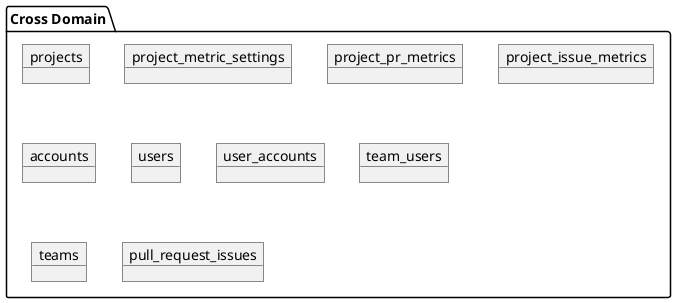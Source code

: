 @startuml
'https://plantuml.com/object-diagram

package "Cross Domain"{
    object "projects" as projects
    object "project_metric_settings" as project_metric_settings
    object "project_pr_metrics" as project_pr_metrics
    object "project_issue_metrics" as project_issue_metrics

    object "accounts" as accounts

    object "users" as users
    object "user_accounts" as user_accounts

    object "team_users" as team_users
    object "teams" as teams

    object "pull_request_issues" as pull_request_issues

}

@enduml
